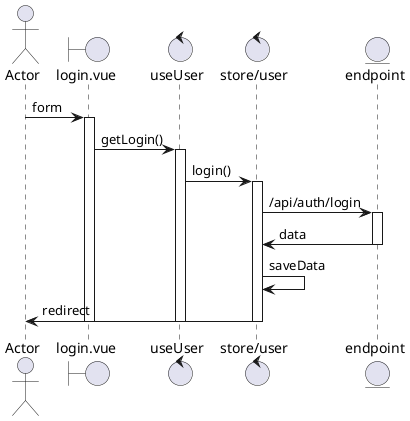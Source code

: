 @startuml login

actor "Actor"
boundary "login.vue"
control "useUser"
control "store/user"
entity "endpoint"

"Actor" ->  "login.vue" : form
activate login.vue
"login.vue" ->  "useUser" : getLogin()
activate useUser
"useUser" -> "store/user" : login()
activate "store/user"
"store/user" -> "endpoint" : /api/auth/login
activate endpoint
"endpoint" -> "store/user" : data
deactivate endpoint
"store/user" -> "store/user" : saveData
"store/user" -> "Actor" : redirect
deactivate "store/user"
deactivate useUser
deactivate login.vue  

@enduml